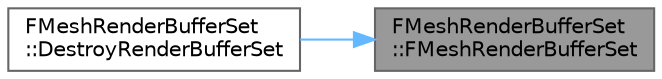 digraph "FMeshRenderBufferSet::FMeshRenderBufferSet"
{
 // INTERACTIVE_SVG=YES
 // LATEX_PDF_SIZE
  bgcolor="transparent";
  edge [fontname=Helvetica,fontsize=10,labelfontname=Helvetica,labelfontsize=10];
  node [fontname=Helvetica,fontsize=10,shape=box,height=0.2,width=0.4];
  rankdir="RL";
  Node1 [id="Node000001",label="FMeshRenderBufferSet\l::FMeshRenderBufferSet",height=0.2,width=0.4,color="gray40", fillcolor="grey60", style="filled", fontcolor="black",tooltip=" "];
  Node1 -> Node2 [id="edge1_Node000001_Node000002",dir="back",color="steelblue1",style="solid",tooltip=" "];
  Node2 [id="Node000002",label="FMeshRenderBufferSet\l::DestroyRenderBufferSet",height=0.2,width=0.4,color="grey40", fillcolor="white", style="filled",URL="$d3/de3/classFMeshRenderBufferSet.html#ad4d7cc94e23064c46515907845452d53",tooltip="Enqueue a command on the Render Thread to destroy the passed in buffer set."];
}
